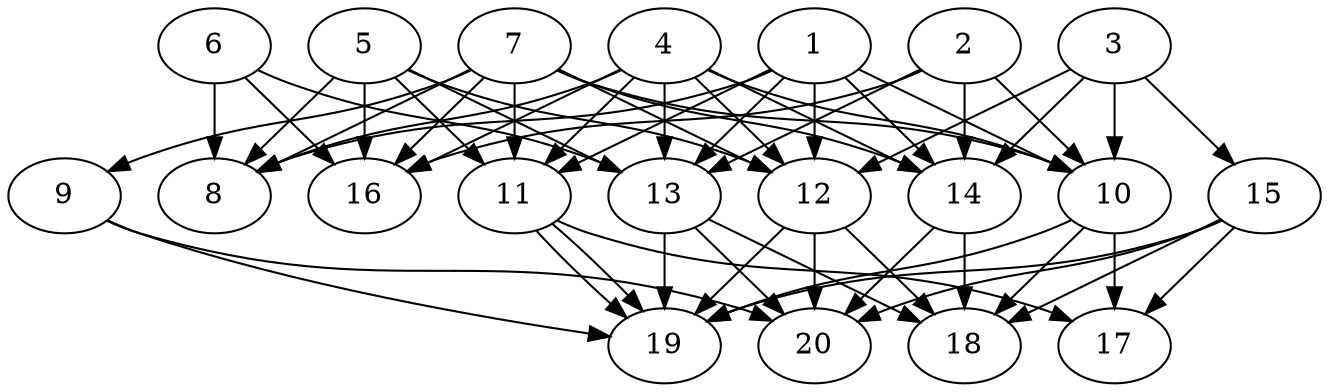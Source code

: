 // DAG automatically generated by daggen at Tue Jul 23 14:29:40 2019
// ./daggen --dot -n 20 --ccr 0.3 --fat 0.7 --regular 0.5 --density 0.7 --mindata 5242880 --maxdata 52428800 
digraph G {
  1 [size="132427093", alpha="0.13", expect_size="39728128"] 
  1 -> 8 [size ="39728128"]
  1 -> 10 [size ="39728128"]
  1 -> 11 [size ="39728128"]
  1 -> 12 [size ="39728128"]
  1 -> 13 [size ="39728128"]
  1 -> 14 [size ="39728128"]
  2 [size="114131627", alpha="0.18", expect_size="34239488"] 
  2 -> 10 [size ="34239488"]
  2 -> 13 [size ="34239488"]
  2 -> 14 [size ="34239488"]
  2 -> 16 [size ="34239488"]
  3 [size="70772053", alpha="0.02", expect_size="21231616"] 
  3 -> 10 [size ="21231616"]
  3 -> 12 [size ="21231616"]
  3 -> 14 [size ="21231616"]
  3 -> 15 [size ="21231616"]
  4 [size="68287147", alpha="0.13", expect_size="20486144"] 
  4 -> 8 [size ="20486144"]
  4 -> 10 [size ="20486144"]
  4 -> 11 [size ="20486144"]
  4 -> 12 [size ="20486144"]
  4 -> 13 [size ="20486144"]
  4 -> 14 [size ="20486144"]
  4 -> 16 [size ="20486144"]
  5 [size="56470187", alpha="0.05", expect_size="16941056"] 
  5 -> 8 [size ="16941056"]
  5 -> 11 [size ="16941056"]
  5 -> 12 [size ="16941056"]
  5 -> 13 [size ="16941056"]
  5 -> 16 [size ="16941056"]
  6 [size="24855893", alpha="0.04", expect_size="7456768"] 
  6 -> 8 [size ="7456768"]
  6 -> 13 [size ="7456768"]
  6 -> 16 [size ="7456768"]
  7 [size="76004693", alpha="0.18", expect_size="22801408"] 
  7 -> 8 [size ="22801408"]
  7 -> 9 [size ="22801408"]
  7 -> 10 [size ="22801408"]
  7 -> 11 [size ="22801408"]
  7 -> 12 [size ="22801408"]
  7 -> 14 [size ="22801408"]
  7 -> 16 [size ="22801408"]
  8 [size="19210240", alpha="0.18", expect_size="5763072"] 
  9 [size="155077973", alpha="0.01", expect_size="46523392"] 
  9 -> 19 [size ="46523392"]
  9 -> 20 [size ="46523392"]
  10 [size="27545600", alpha="0.15", expect_size="8263680"] 
  10 -> 17 [size ="8263680"]
  10 -> 18 [size ="8263680"]
  10 -> 19 [size ="8263680"]
  11 [size="170724693", alpha="0.05", expect_size="51217408"] 
  11 -> 17 [size ="51217408"]
  11 -> 19 [size ="51217408"]
  11 -> 19 [size ="51217408"]
  12 [size="119330133", alpha="0.17", expect_size="35799040"] 
  12 -> 18 [size ="35799040"]
  12 -> 19 [size ="35799040"]
  12 -> 20 [size ="35799040"]
  13 [size="101833387", alpha="0.08", expect_size="30550016"] 
  13 -> 18 [size ="30550016"]
  13 -> 19 [size ="30550016"]
  13 -> 20 [size ="30550016"]
  14 [size="120668160", alpha="0.01", expect_size="36200448"] 
  14 -> 18 [size ="36200448"]
  14 -> 20 [size ="36200448"]
  15 [size="65126400", alpha="0.19", expect_size="19537920"] 
  15 -> 17 [size ="19537920"]
  15 -> 18 [size ="19537920"]
  15 -> 19 [size ="19537920"]
  15 -> 20 [size ="19537920"]
  16 [size="101181440", alpha="0.09", expect_size="30354432"] 
  17 [size="135591253", alpha="0.12", expect_size="40677376"] 
  18 [size="119449600", alpha="0.14", expect_size="35834880"] 
  19 [size="105492480", alpha="0.11", expect_size="31647744"] 
  20 [size="111155200", alpha="0.17", expect_size="33346560"] 
}
